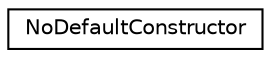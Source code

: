 digraph "Graphical Class Hierarchy"
{
  edge [fontname="Helvetica",fontsize="10",labelfontname="Helvetica",labelfontsize="10"];
  node [fontname="Helvetica",fontsize="10",shape=record];
  rankdir="LR";
  Node0 [label="NoDefaultConstructor",height=0.2,width=0.4,color="black", fillcolor="white", style="filled",URL="$class_no_default_constructor.html"];
}

